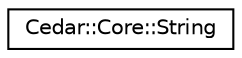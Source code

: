 digraph "Graphical Class Hierarchy"
{
 // LATEX_PDF_SIZE
  edge [fontname="Helvetica",fontsize="10",labelfontname="Helvetica",labelfontsize="10"];
  node [fontname="Helvetica",fontsize="10",shape=record];
  rankdir="LR";
  Node0 [label="Cedar::Core::String",height=0.2,width=0.4,color="black", fillcolor="white", style="filled",URL="$classCedar_1_1Core_1_1String.html",tooltip=" "];
}
